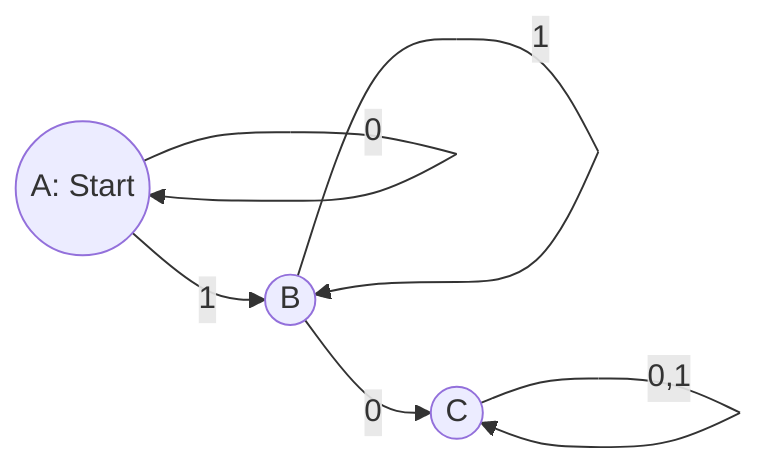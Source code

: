 graph LR
  A((A: Start))
  B((B))
  C((C))
  A -->|0| A
  A -->|1| B
  B -->|0| C
  B -->|1| B
  C -->|0,1| C